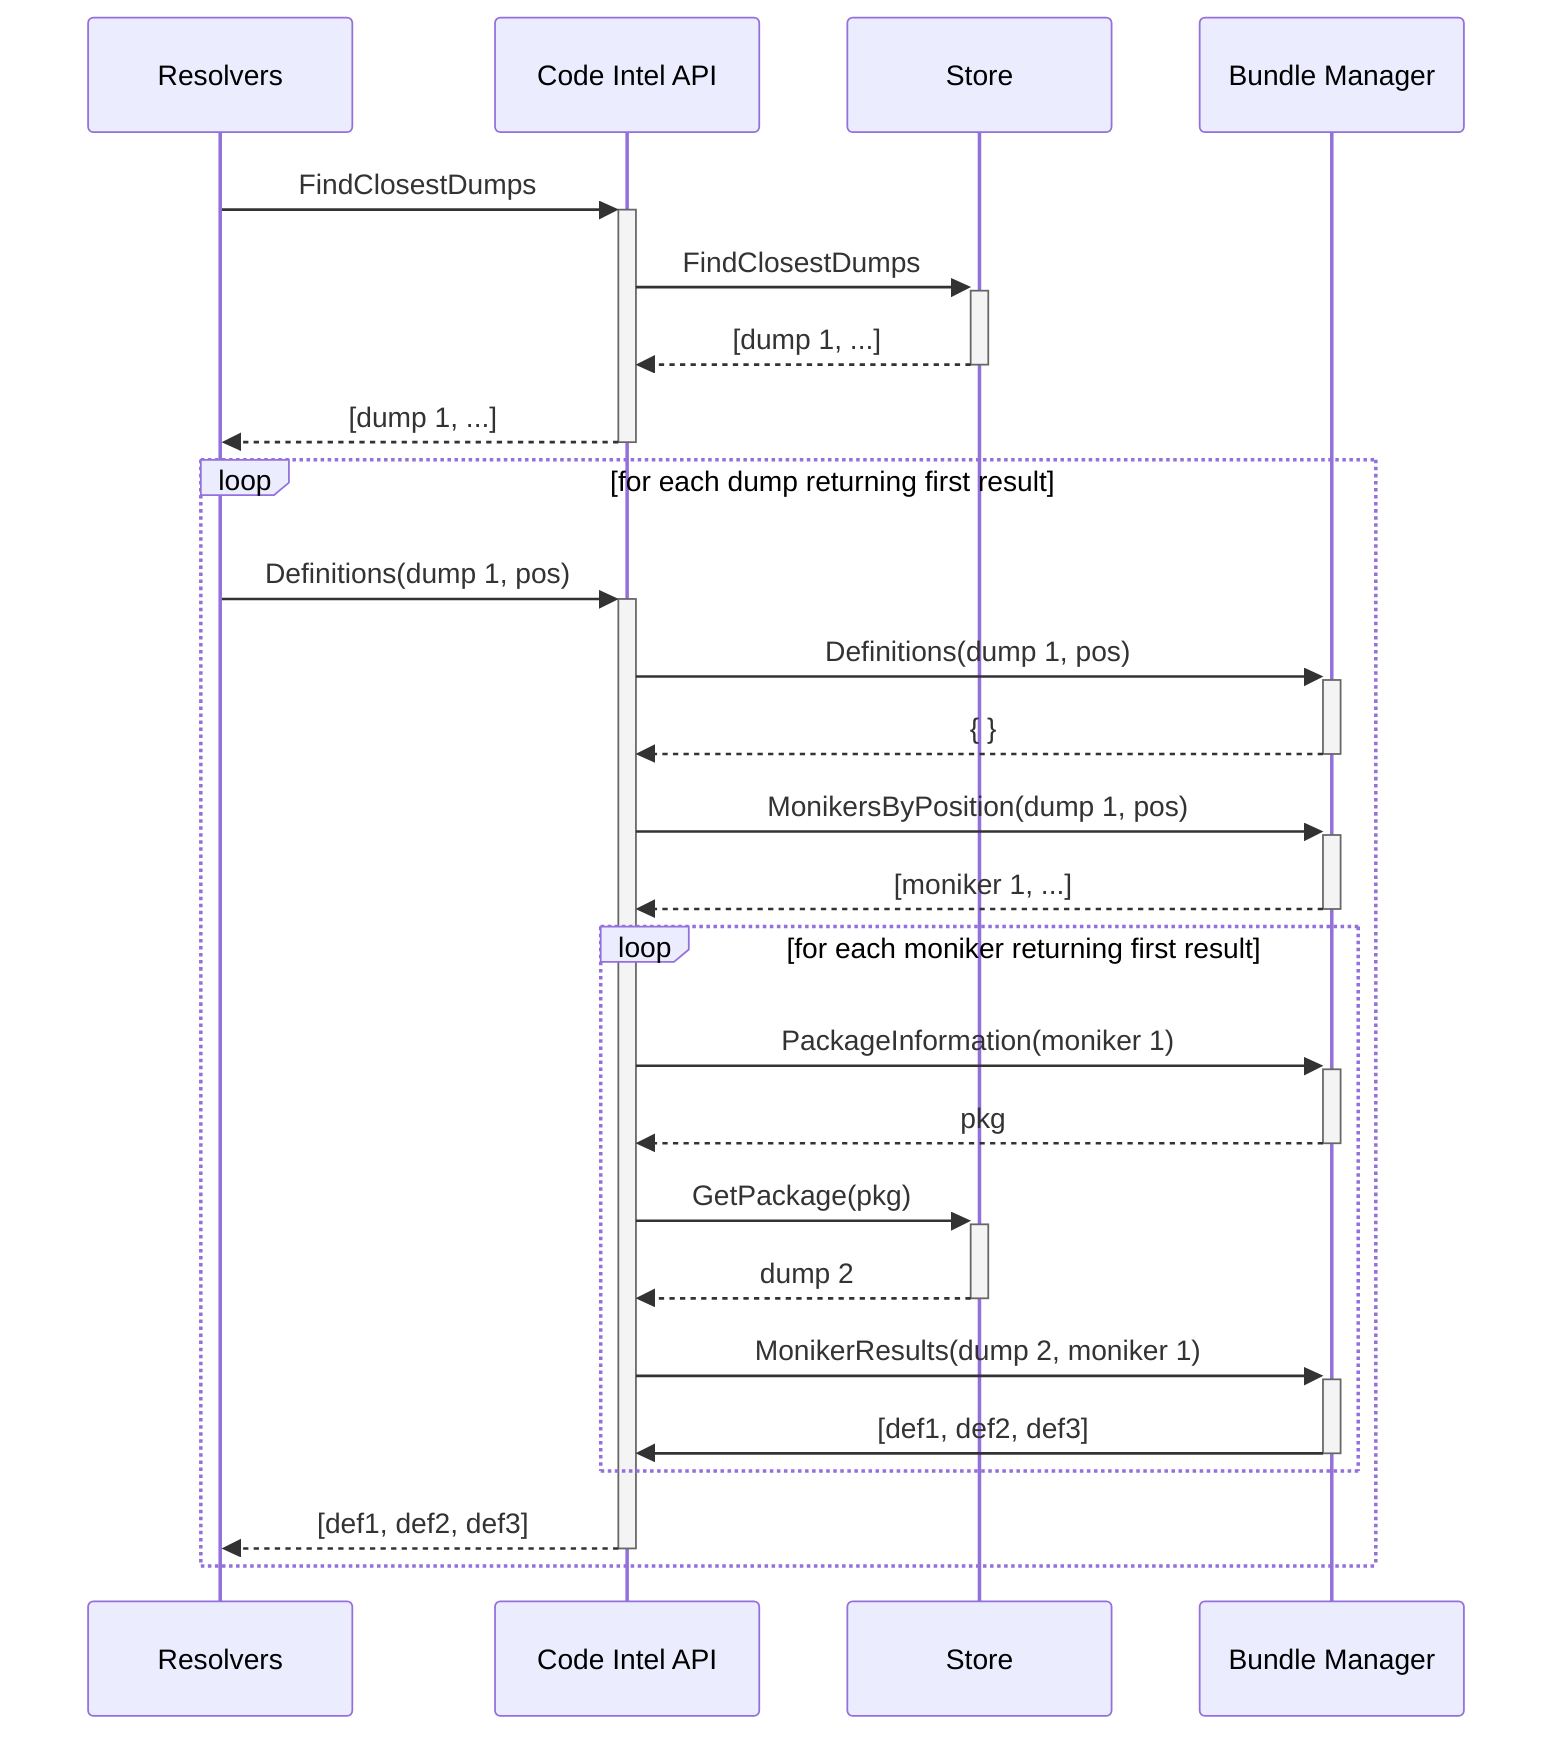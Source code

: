 sequenceDiagram
    Resolvers       ->>+ Code Intel API: FindClosestDumps
    Code Intel API  ->>+ Store: FindClosestDumps
    Store          -->>- Code Intel API: [dump 1, ...]
    Code Intel API -->>- Resolvers: [dump 1, ...]

    loop for each dump returning first result
        Resolvers       ->>+ Code Intel API: Definitions(dump 1, pos)
        Code Intel API  ->>+ Bundle Manager: Definitions(dump 1, pos)
        Bundle Manager -->>- Code Intel API: { }
        Code Intel API  ->>+ Bundle Manager: MonikersByPosition(dump 1, pos)
        Bundle Manager -->>- Code Intel API: [moniker 1, ...]

        loop for each moniker returning first result
            Code Intel API  ->>+ Bundle Manager: PackageInformation(moniker 1)
            Bundle Manager -->>- Code Intel API: pkg
            Code Intel API  ->>+ Store: GetPackage(pkg)
            Store          -->>- Code Intel API: dump 2
            Code Intel API  ->>+ Bundle Manager: MonikerResults(dump 2, moniker 1)
            Bundle Manager  ->>- Code Intel API: [def1, def2, def3]
        end

        Code Intel API -->>- Resolvers: [def1, def2, def3]
    end